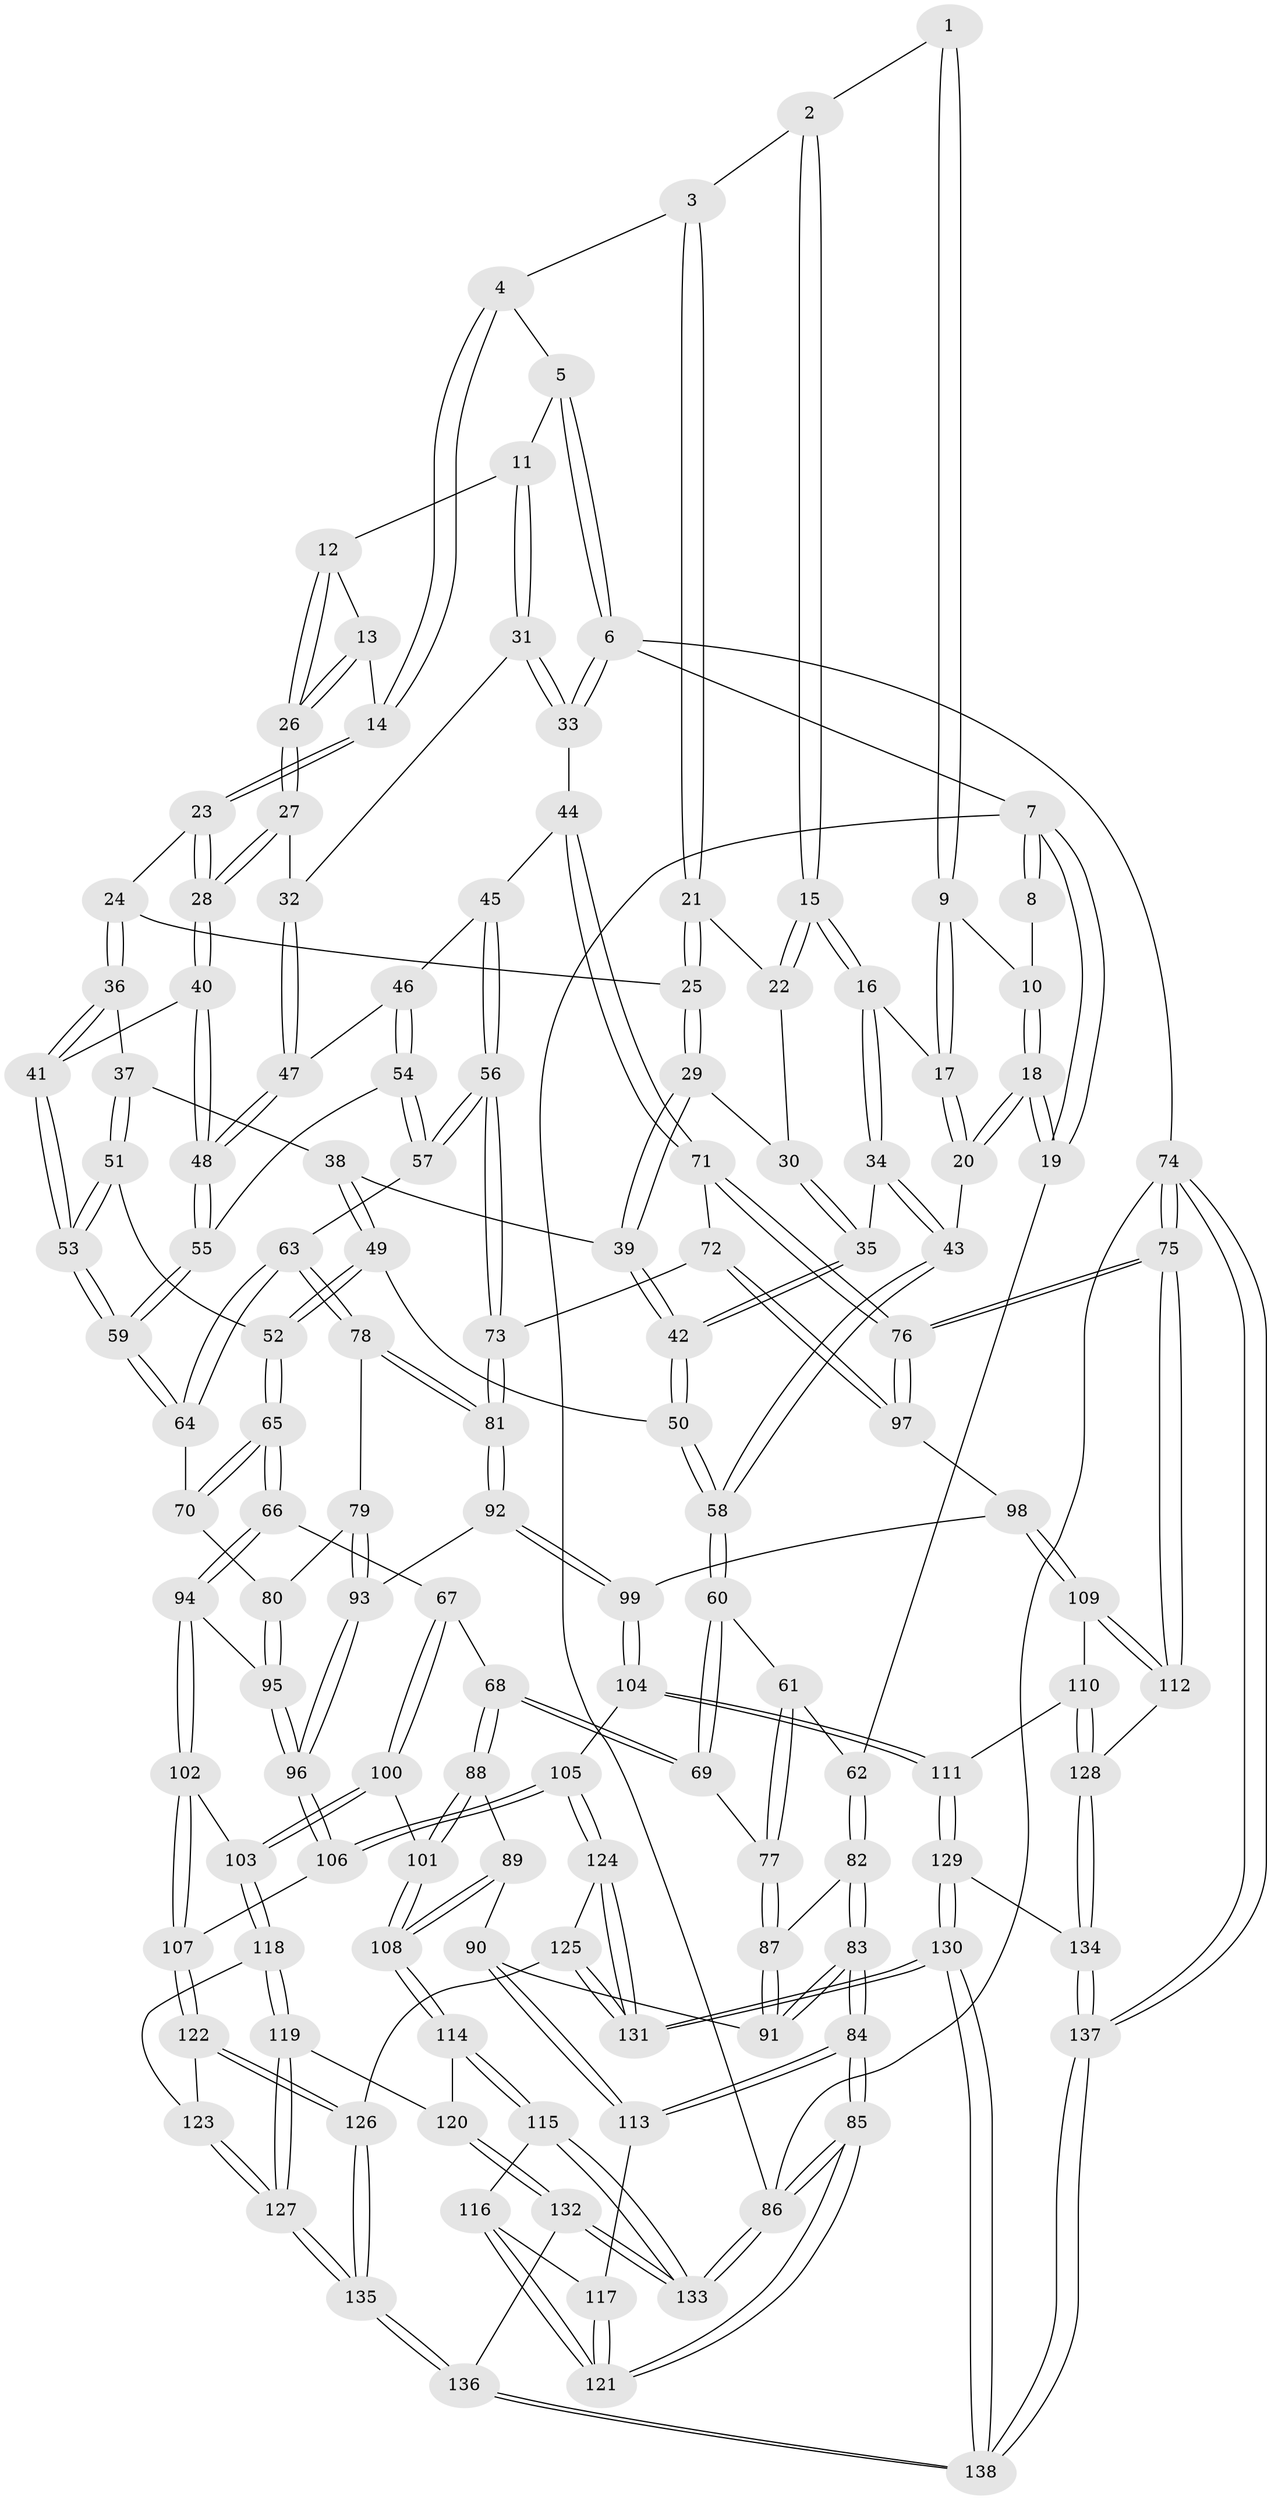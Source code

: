 // Generated by graph-tools (version 1.1) at 2025/00/03/09/25 05:00:04]
// undirected, 138 vertices, 342 edges
graph export_dot {
graph [start="1"]
  node [color=gray90,style=filled];
  1 [pos="+0.2797517013125712+0"];
  2 [pos="+0.33304592567929103+0"];
  3 [pos="+0.5025608758629108+0"];
  4 [pos="+0.7193116539061193+0"];
  5 [pos="+0.9326177565196837+0"];
  6 [pos="+1+0"];
  7 [pos="+0+0"];
  8 [pos="+0.13997395361075873+0"];
  9 [pos="+0.17269547279658948+0.06385085113680082"];
  10 [pos="+0.14409903255001033+0.044231045422353725"];
  11 [pos="+0.8883310639031122+0.09346171860729555"];
  12 [pos="+0.8658901313871129+0.08961136491263264"];
  13 [pos="+0.7476137274310443+0.0008116798941549533"];
  14 [pos="+0.7447398157626228+0"];
  15 [pos="+0.2714482723499913+0.09837497069150908"];
  16 [pos="+0.2619866586031978+0.12146258142413209"];
  17 [pos="+0.2327574460604035+0.12316433594492811"];
  18 [pos="+0+0.18085060751391327"];
  19 [pos="+0+0.16836552641172198"];
  20 [pos="+0.041328550371212+0.20183837199292726"];
  21 [pos="+0.5065656954455141+0"];
  22 [pos="+0.44742989008849804+0.0835257212615668"];
  23 [pos="+0.6578573694047495+0.11575671164701178"];
  24 [pos="+0.6006362672993846+0.12344155607374456"];
  25 [pos="+0.5739724861539688+0.09156925492441953"];
  26 [pos="+0.7688931654063106+0.15023339443913483"];
  27 [pos="+0.7585588559133027+0.1930334697467254"];
  28 [pos="+0.756736725044857+0.19497468043878155"];
  29 [pos="+0.49254415444083055+0.17053396667967285"];
  30 [pos="+0.4419098543391371+0.11518645534563572"];
  31 [pos="+0.9167351263971942+0.12193521190348798"];
  32 [pos="+0.8930038435339556+0.1801033208952126"];
  33 [pos="+1+0.016568618140058777"];
  34 [pos="+0.2923069842059406+0.17183852593190765"];
  35 [pos="+0.34890292446828597+0.2201055003154778"];
  36 [pos="+0.5904944079280904+0.2216615920500567"];
  37 [pos="+0.5683444301687364+0.23187609931102762"];
  38 [pos="+0.5405340149673982+0.22346337229378152"];
  39 [pos="+0.501738207812388+0.2021319333921708"];
  40 [pos="+0.7382539043264476+0.2513736800967385"];
  41 [pos="+0.6606930923045301+0.25411939697881536"];
  42 [pos="+0.3623715521705218+0.25394018726071854"];
  43 [pos="+0.16147884752525218+0.299499641673088"];
  44 [pos="+1+0.11315648651914827"];
  45 [pos="+0.9376376857906324+0.257456376188343"];
  46 [pos="+0.9314618530182078+0.25342684401401877"];
  47 [pos="+0.9134816947421626+0.23509149336949575"];
  48 [pos="+0.7633990904895113+0.29457266599559395"];
  49 [pos="+0.3757242319228716+0.33995815219991626"];
  50 [pos="+0.3672000676374979+0.3334870963424834"];
  51 [pos="+0.5247912839453344+0.3543661727039239"];
  52 [pos="+0.3939551472188537+0.3568907413858933"];
  53 [pos="+0.598627234679801+0.4116923783490673"];
  54 [pos="+0.785735130311879+0.36341827512918395"];
  55 [pos="+0.78077521173865+0.36001144018773806"];
  56 [pos="+0.9576233151677552+0.4818915373281989"];
  57 [pos="+0.8724161085973312+0.44221179021316404"];
  58 [pos="+0.2124078250868066+0.3886200896005481"];
  59 [pos="+0.6200856930003776+0.4472655243673583"];
  60 [pos="+0.2037953844087993+0.40628202326261875"];
  61 [pos="+0.09397367093670399+0.42787105146409465"];
  62 [pos="+0+0.38088847511219964"];
  63 [pos="+0.7050864967034087+0.5315415099777877"];
  64 [pos="+0.6169473548197392+0.47286185462318575"];
  65 [pos="+0.4229025051770748+0.55416161625372"];
  66 [pos="+0.4087719708926384+0.5823790281805465"];
  67 [pos="+0.36297633558982184+0.6058511020359176"];
  68 [pos="+0.30332518754081944+0.6051388545133625"];
  69 [pos="+0.22131082996816945+0.5083728745117607"];
  70 [pos="+0.611598238657682+0.47856881763168607"];
  71 [pos="+1+0.5088207464891874"];
  72 [pos="+0.9807937806052138+0.502697511116664"];
  73 [pos="+0.9802038330923656+0.5026094397250336"];
  74 [pos="+1+1"];
  75 [pos="+1+0.8413277180141938"];
  76 [pos="+1+0.8312406850182336"];
  77 [pos="+0.08538410709597787+0.5729584266824221"];
  78 [pos="+0.7241951929448288+0.5767308370874719"];
  79 [pos="+0.7126689481695907+0.6151321809323861"];
  80 [pos="+0.6078615857588989+0.6227248510492691"];
  81 [pos="+0.8917037866468078+0.5881950120682277"];
  82 [pos="+0+0.5800706139751391"];
  83 [pos="+0+0.758215614080897"];
  84 [pos="+0+0.9078772426257178"];
  85 [pos="+0+1"];
  86 [pos="+0+1"];
  87 [pos="+0.07673719511743857+0.5816354940521923"];
  88 [pos="+0.22579655827651865+0.6827012837654072"];
  89 [pos="+0.21502393526599287+0.6917585800592704"];
  90 [pos="+0.17425150457737243+0.7121490952470649"];
  91 [pos="+0.16758228440074383+0.7089343930796271"];
  92 [pos="+0.8680327013573719+0.6361908305885314"];
  93 [pos="+0.7331250135466207+0.696182509416686"];
  94 [pos="+0.5505057537819521+0.6912512350674165"];
  95 [pos="+0.5709752352085096+0.6839277426410828"];
  96 [pos="+0.7163451920796858+0.7334542180896115"];
  97 [pos="+0.9578953535909202+0.7534553389190118"];
  98 [pos="+0.9549396551621645+0.7542569513662218"];
  99 [pos="+0.8783891695664092+0.7334953778066124"];
  100 [pos="+0.3857955636744687+0.7627854526132579"];
  101 [pos="+0.35752017151540333+0.7962932230627702"];
  102 [pos="+0.5276104424149777+0.785257919210769"];
  103 [pos="+0.5038520597859439+0.8028082226413052"];
  104 [pos="+0.8039813251138905+0.8373237412111834"];
  105 [pos="+0.7679958990899087+0.8352203030715104"];
  106 [pos="+0.7366909396046553+0.8095840656831966"];
  107 [pos="+0.6250161498194947+0.8406880406448982"];
  108 [pos="+0.330624897387916+0.8390415130096703"];
  109 [pos="+0.9424716493781194+0.7907935032693487"];
  110 [pos="+0.8803531992493087+0.8674619092600816"];
  111 [pos="+0.8430722703702785+0.8638414651393241"];
  112 [pos="+1+0.8883899779470196"];
  113 [pos="+0.16895527839734087+0.774654406626041"];
  114 [pos="+0.32602983685122155+0.8567870986662467"];
  115 [pos="+0.22297799906912813+0.8879571900006251"];
  116 [pos="+0.20932416338738513+0.875127413140519"];
  117 [pos="+0.17034637520860776+0.7823618873597953"];
  118 [pos="+0.4908322627713766+0.8453291040582835"];
  119 [pos="+0.46227292569882666+0.8944998023341171"];
  120 [pos="+0.35912027503517097+0.8873118303901374"];
  121 [pos="+0.004726433062118171+0.9156917782358364"];
  122 [pos="+0.6037450685214275+0.9181733537153592"];
  123 [pos="+0.5768491248007506+0.9097258357658381"];
  124 [pos="+0.7515435146595533+0.8773323245085899"];
  125 [pos="+0.6393061207927752+0.94527653300461"];
  126 [pos="+0.6101550271799454+0.9483207094700943"];
  127 [pos="+0.47443576881450833+0.9301376276320354"];
  128 [pos="+0.9662262350192731+0.9003270827618954"];
  129 [pos="+0.8464335328156237+0.9114125849579389"];
  130 [pos="+0.7583340502188438+1"];
  131 [pos="+0.7386141592506156+0.9916599007820909"];
  132 [pos="+0.34765570138622137+1"];
  133 [pos="+0.18549038506088428+1"];
  134 [pos="+0.9143513479169115+1"];
  135 [pos="+0.5131955478777809+1"];
  136 [pos="+0.510141671300969+1"];
  137 [pos="+0.9073830879485661+1"];
  138 [pos="+0.7625326676584582+1"];
  1 -- 2;
  1 -- 9;
  1 -- 9;
  2 -- 3;
  2 -- 15;
  2 -- 15;
  3 -- 4;
  3 -- 21;
  3 -- 21;
  4 -- 5;
  4 -- 14;
  4 -- 14;
  5 -- 6;
  5 -- 6;
  5 -- 11;
  6 -- 7;
  6 -- 33;
  6 -- 33;
  6 -- 74;
  7 -- 8;
  7 -- 8;
  7 -- 19;
  7 -- 19;
  7 -- 86;
  8 -- 10;
  9 -- 10;
  9 -- 17;
  9 -- 17;
  10 -- 18;
  10 -- 18;
  11 -- 12;
  11 -- 31;
  11 -- 31;
  12 -- 13;
  12 -- 26;
  12 -- 26;
  13 -- 14;
  13 -- 26;
  13 -- 26;
  14 -- 23;
  14 -- 23;
  15 -- 16;
  15 -- 16;
  15 -- 22;
  15 -- 22;
  16 -- 17;
  16 -- 34;
  16 -- 34;
  17 -- 20;
  17 -- 20;
  18 -- 19;
  18 -- 19;
  18 -- 20;
  18 -- 20;
  19 -- 62;
  20 -- 43;
  21 -- 22;
  21 -- 25;
  21 -- 25;
  22 -- 30;
  23 -- 24;
  23 -- 28;
  23 -- 28;
  24 -- 25;
  24 -- 36;
  24 -- 36;
  25 -- 29;
  25 -- 29;
  26 -- 27;
  26 -- 27;
  27 -- 28;
  27 -- 28;
  27 -- 32;
  28 -- 40;
  28 -- 40;
  29 -- 30;
  29 -- 39;
  29 -- 39;
  30 -- 35;
  30 -- 35;
  31 -- 32;
  31 -- 33;
  31 -- 33;
  32 -- 47;
  32 -- 47;
  33 -- 44;
  34 -- 35;
  34 -- 43;
  34 -- 43;
  35 -- 42;
  35 -- 42;
  36 -- 37;
  36 -- 41;
  36 -- 41;
  37 -- 38;
  37 -- 51;
  37 -- 51;
  38 -- 39;
  38 -- 49;
  38 -- 49;
  39 -- 42;
  39 -- 42;
  40 -- 41;
  40 -- 48;
  40 -- 48;
  41 -- 53;
  41 -- 53;
  42 -- 50;
  42 -- 50;
  43 -- 58;
  43 -- 58;
  44 -- 45;
  44 -- 71;
  44 -- 71;
  45 -- 46;
  45 -- 56;
  45 -- 56;
  46 -- 47;
  46 -- 54;
  46 -- 54;
  47 -- 48;
  47 -- 48;
  48 -- 55;
  48 -- 55;
  49 -- 50;
  49 -- 52;
  49 -- 52;
  50 -- 58;
  50 -- 58;
  51 -- 52;
  51 -- 53;
  51 -- 53;
  52 -- 65;
  52 -- 65;
  53 -- 59;
  53 -- 59;
  54 -- 55;
  54 -- 57;
  54 -- 57;
  55 -- 59;
  55 -- 59;
  56 -- 57;
  56 -- 57;
  56 -- 73;
  56 -- 73;
  57 -- 63;
  58 -- 60;
  58 -- 60;
  59 -- 64;
  59 -- 64;
  60 -- 61;
  60 -- 69;
  60 -- 69;
  61 -- 62;
  61 -- 77;
  61 -- 77;
  62 -- 82;
  62 -- 82;
  63 -- 64;
  63 -- 64;
  63 -- 78;
  63 -- 78;
  64 -- 70;
  65 -- 66;
  65 -- 66;
  65 -- 70;
  65 -- 70;
  66 -- 67;
  66 -- 94;
  66 -- 94;
  67 -- 68;
  67 -- 100;
  67 -- 100;
  68 -- 69;
  68 -- 69;
  68 -- 88;
  68 -- 88;
  69 -- 77;
  70 -- 80;
  71 -- 72;
  71 -- 76;
  71 -- 76;
  72 -- 73;
  72 -- 97;
  72 -- 97;
  73 -- 81;
  73 -- 81;
  74 -- 75;
  74 -- 75;
  74 -- 137;
  74 -- 137;
  74 -- 86;
  75 -- 76;
  75 -- 76;
  75 -- 112;
  75 -- 112;
  76 -- 97;
  76 -- 97;
  77 -- 87;
  77 -- 87;
  78 -- 79;
  78 -- 81;
  78 -- 81;
  79 -- 80;
  79 -- 93;
  79 -- 93;
  80 -- 95;
  80 -- 95;
  81 -- 92;
  81 -- 92;
  82 -- 83;
  82 -- 83;
  82 -- 87;
  83 -- 84;
  83 -- 84;
  83 -- 91;
  83 -- 91;
  84 -- 85;
  84 -- 85;
  84 -- 113;
  84 -- 113;
  85 -- 86;
  85 -- 86;
  85 -- 121;
  85 -- 121;
  86 -- 133;
  86 -- 133;
  87 -- 91;
  87 -- 91;
  88 -- 89;
  88 -- 101;
  88 -- 101;
  89 -- 90;
  89 -- 108;
  89 -- 108;
  90 -- 91;
  90 -- 113;
  90 -- 113;
  92 -- 93;
  92 -- 99;
  92 -- 99;
  93 -- 96;
  93 -- 96;
  94 -- 95;
  94 -- 102;
  94 -- 102;
  95 -- 96;
  95 -- 96;
  96 -- 106;
  96 -- 106;
  97 -- 98;
  98 -- 99;
  98 -- 109;
  98 -- 109;
  99 -- 104;
  99 -- 104;
  100 -- 101;
  100 -- 103;
  100 -- 103;
  101 -- 108;
  101 -- 108;
  102 -- 103;
  102 -- 107;
  102 -- 107;
  103 -- 118;
  103 -- 118;
  104 -- 105;
  104 -- 111;
  104 -- 111;
  105 -- 106;
  105 -- 106;
  105 -- 124;
  105 -- 124;
  106 -- 107;
  107 -- 122;
  107 -- 122;
  108 -- 114;
  108 -- 114;
  109 -- 110;
  109 -- 112;
  109 -- 112;
  110 -- 111;
  110 -- 128;
  110 -- 128;
  111 -- 129;
  111 -- 129;
  112 -- 128;
  113 -- 117;
  114 -- 115;
  114 -- 115;
  114 -- 120;
  115 -- 116;
  115 -- 133;
  115 -- 133;
  116 -- 117;
  116 -- 121;
  116 -- 121;
  117 -- 121;
  117 -- 121;
  118 -- 119;
  118 -- 119;
  118 -- 123;
  119 -- 120;
  119 -- 127;
  119 -- 127;
  120 -- 132;
  120 -- 132;
  122 -- 123;
  122 -- 126;
  122 -- 126;
  123 -- 127;
  123 -- 127;
  124 -- 125;
  124 -- 131;
  124 -- 131;
  125 -- 126;
  125 -- 131;
  125 -- 131;
  126 -- 135;
  126 -- 135;
  127 -- 135;
  127 -- 135;
  128 -- 134;
  128 -- 134;
  129 -- 130;
  129 -- 130;
  129 -- 134;
  130 -- 131;
  130 -- 131;
  130 -- 138;
  130 -- 138;
  132 -- 133;
  132 -- 133;
  132 -- 136;
  134 -- 137;
  134 -- 137;
  135 -- 136;
  135 -- 136;
  136 -- 138;
  136 -- 138;
  137 -- 138;
  137 -- 138;
}
